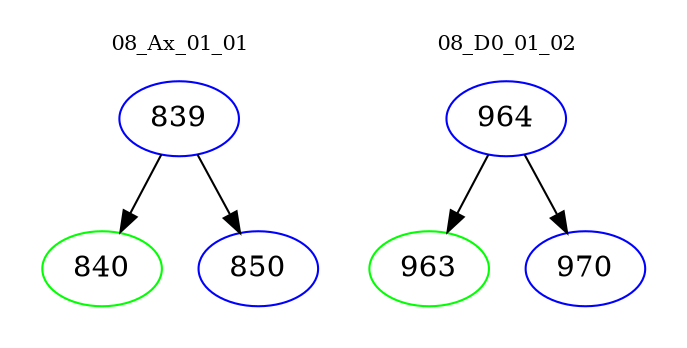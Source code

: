 digraph{
subgraph cluster_0 {
color = white
label = "08_Ax_01_01";
fontsize=10;
T0_839 [label="839", color="blue"]
T0_839 -> T0_840 [color="black"]
T0_840 [label="840", color="green"]
T0_839 -> T0_850 [color="black"]
T0_850 [label="850", color="blue"]
}
subgraph cluster_1 {
color = white
label = "08_D0_01_02";
fontsize=10;
T1_964 [label="964", color="blue"]
T1_964 -> T1_963 [color="black"]
T1_963 [label="963", color="green"]
T1_964 -> T1_970 [color="black"]
T1_970 [label="970", color="blue"]
}
}
